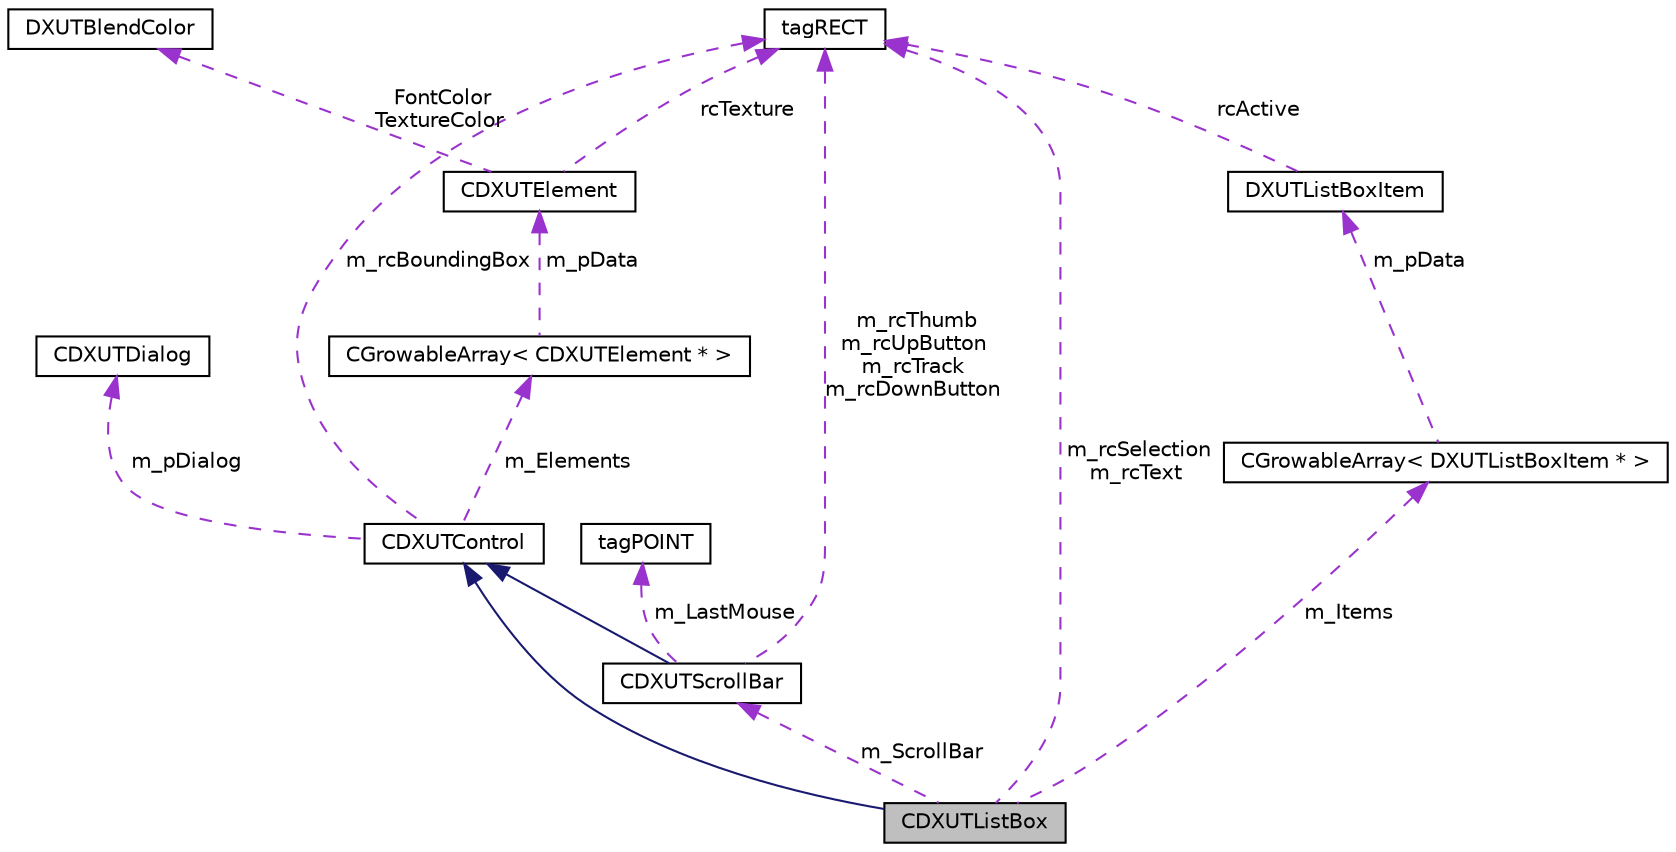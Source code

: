 digraph G
{
  edge [fontname="Helvetica",fontsize="10",labelfontname="Helvetica",labelfontsize="10"];
  node [fontname="Helvetica",fontsize="10",shape=record];
  Node1 [label="CDXUTListBox",height=0.2,width=0.4,color="black", fillcolor="grey75", style="filled" fontcolor="black"];
  Node2 -> Node1 [dir="back",color="midnightblue",fontsize="10",style="solid",fontname="Helvetica"];
  Node2 [label="CDXUTControl",height=0.2,width=0.4,color="black", fillcolor="white", style="filled",URL="$class_c_d_x_u_t_control.html"];
  Node3 -> Node2 [dir="back",color="darkorchid3",fontsize="10",style="dashed",label=" m_rcBoundingBox" ,fontname="Helvetica"];
  Node3 [label="tagRECT",height=0.2,width=0.4,color="black", fillcolor="white", style="filled",URL="$structtag_r_e_c_t.html"];
  Node4 -> Node2 [dir="back",color="darkorchid3",fontsize="10",style="dashed",label=" m_Elements" ,fontname="Helvetica"];
  Node4 [label="CGrowableArray\< CDXUTElement * \>",height=0.2,width=0.4,color="black", fillcolor="white", style="filled",URL="$class_c_growable_array.html"];
  Node5 -> Node4 [dir="back",color="darkorchid3",fontsize="10",style="dashed",label=" m_pData" ,fontname="Helvetica"];
  Node5 [label="CDXUTElement",height=0.2,width=0.4,color="black", fillcolor="white", style="filled",URL="$class_c_d_x_u_t_element.html"];
  Node3 -> Node5 [dir="back",color="darkorchid3",fontsize="10",style="dashed",label=" rcTexture" ,fontname="Helvetica"];
  Node6 -> Node5 [dir="back",color="darkorchid3",fontsize="10",style="dashed",label=" FontColor\nTextureColor" ,fontname="Helvetica"];
  Node6 [label="DXUTBlendColor",height=0.2,width=0.4,color="black", fillcolor="white", style="filled",URL="$struct_d_x_u_t_blend_color.html"];
  Node7 -> Node2 [dir="back",color="darkorchid3",fontsize="10",style="dashed",label=" m_pDialog" ,fontname="Helvetica"];
  Node7 [label="CDXUTDialog",height=0.2,width=0.4,color="black", fillcolor="white", style="filled",URL="$class_c_d_x_u_t_dialog.html"];
  Node8 -> Node1 [dir="back",color="darkorchid3",fontsize="10",style="dashed",label=" m_Items" ,fontname="Helvetica"];
  Node8 [label="CGrowableArray\< DXUTListBoxItem * \>",height=0.2,width=0.4,color="black", fillcolor="white", style="filled",URL="$class_c_growable_array.html"];
  Node9 -> Node8 [dir="back",color="darkorchid3",fontsize="10",style="dashed",label=" m_pData" ,fontname="Helvetica"];
  Node9 [label="DXUTListBoxItem",height=0.2,width=0.4,color="black", fillcolor="white", style="filled",URL="$struct_d_x_u_t_list_box_item.html"];
  Node3 -> Node9 [dir="back",color="darkorchid3",fontsize="10",style="dashed",label=" rcActive" ,fontname="Helvetica"];
  Node3 -> Node1 [dir="back",color="darkorchid3",fontsize="10",style="dashed",label=" m_rcSelection\nm_rcText" ,fontname="Helvetica"];
  Node10 -> Node1 [dir="back",color="darkorchid3",fontsize="10",style="dashed",label=" m_ScrollBar" ,fontname="Helvetica"];
  Node10 [label="CDXUTScrollBar",height=0.2,width=0.4,color="black", fillcolor="white", style="filled",URL="$class_c_d_x_u_t_scroll_bar.html"];
  Node2 -> Node10 [dir="back",color="midnightblue",fontsize="10",style="solid",fontname="Helvetica"];
  Node11 -> Node10 [dir="back",color="darkorchid3",fontsize="10",style="dashed",label=" m_LastMouse" ,fontname="Helvetica"];
  Node11 [label="tagPOINT",height=0.2,width=0.4,color="black", fillcolor="white", style="filled",URL="$structtag_p_o_i_n_t.html"];
  Node3 -> Node10 [dir="back",color="darkorchid3",fontsize="10",style="dashed",label=" m_rcThumb\nm_rcUpButton\nm_rcTrack\nm_rcDownButton" ,fontname="Helvetica"];
}

